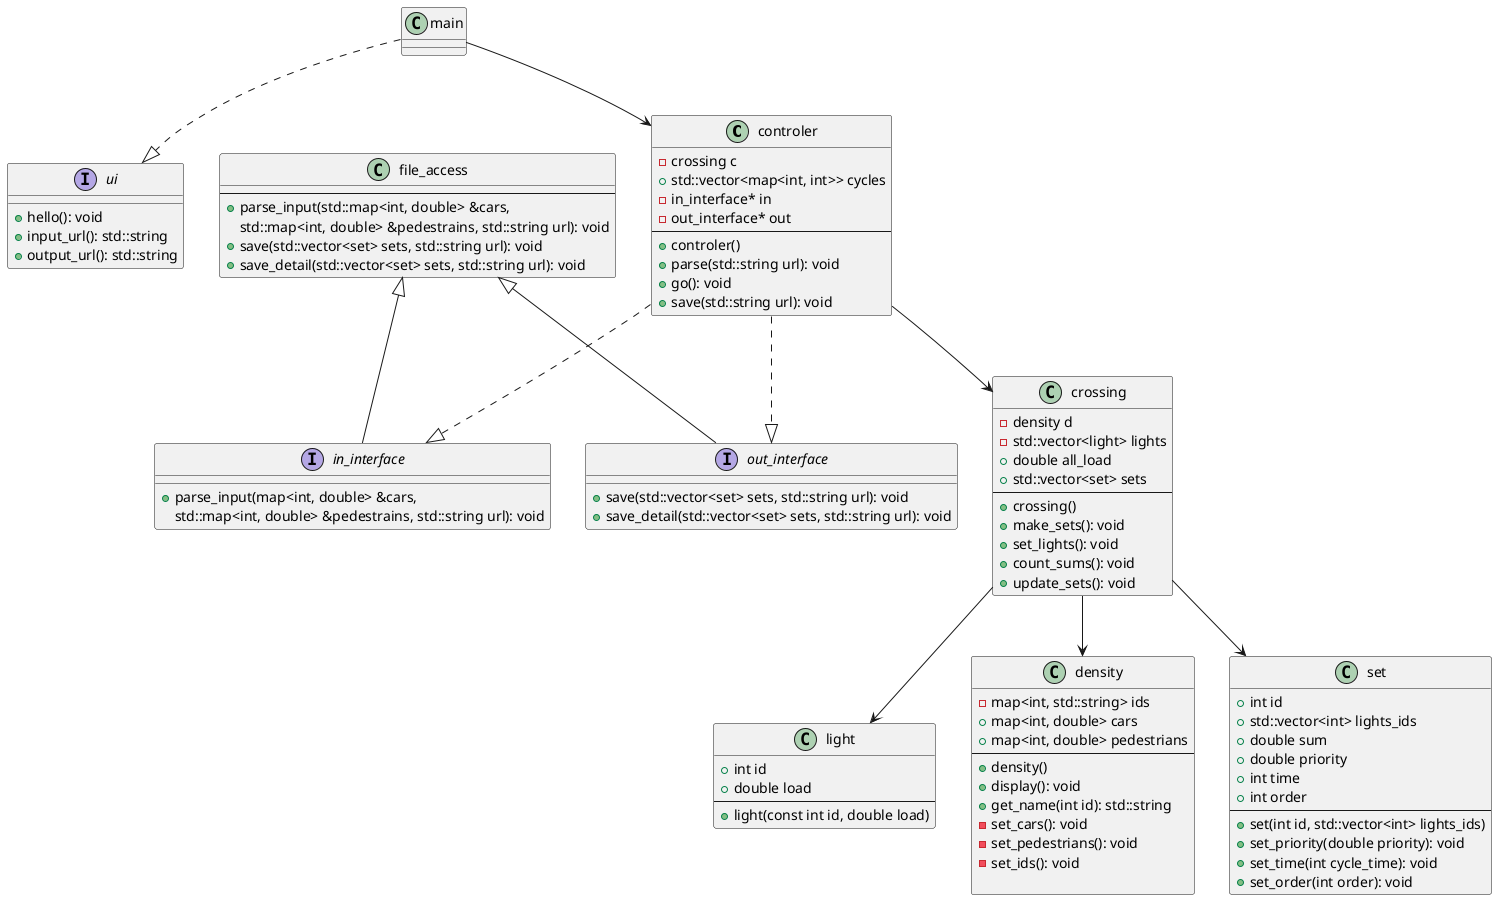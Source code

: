 @startuml traffic_lights

class controler {
  - crossing c
  + std::vector<map<int, int>> cycles
  - in_interface* in
  - out_interface* out
  --
  + controler()
  + parse(std::string url): void
  + go(): void
  + save(std::string url): void
}

class crossing {
  - density d
  - std::vector<light> lights
  + double all_load
  + std::vector<set> sets
  --
  + crossing()
  + make_sets(): void
  + set_lights(): void
  + count_sums(): void
  + update_sets(): void
}

class light {
  + int id
  + double load
  --
  + light(const int id, double load)
}

class density {
  - map<int, std::string> ids
  + map<int, double> cars
  + map<int, double> pedestrians
  --
  + density()
  + display(): void
  + get_name(int id): std::string
  - set_cars(): void
  - set_pedestrians(): void
  - set_ids(): void

}

class file_access {
  --
  + parse_input(std::map<int, double> &cars,
                           std::map<int, double> &pedestrains, std::string url): void
  + save(std::vector<set> sets, std::string url): void
  + save_detail(std::vector<set> sets, std::string url): void
}

class set {
  + int id
  + std::vector<int> lights_ids
  + double sum
  + double priority
  + int time
  + int order
  --
  + set(int id, std::vector<int> lights_ids)
  + set_priority(double priority): void
  + set_time(int cycle_time): void
  + set_order(int order): void
}

interface out_interface {
  + save(std::vector<set> sets, std::string url): void
  + save_detail(std::vector<set> sets, std::string url): void
}

interface in_interface {
  + parse_input(map<int, double> &cars,
                           std::map<int, double> &pedestrains, std::string url): void
}

interface ui {
  + hello(): void
  + input_url(): std::string
  + output_url(): std::string
}

class main {

}

file_access <|-- in_interface
file_access <|-- out_interface
controler --> crossing
controler ..|> out_interface
controler ..|> in_interface
crossing --> light
crossing --> density
crossing --> set
main ..|> ui
main --> controler

@enduml
